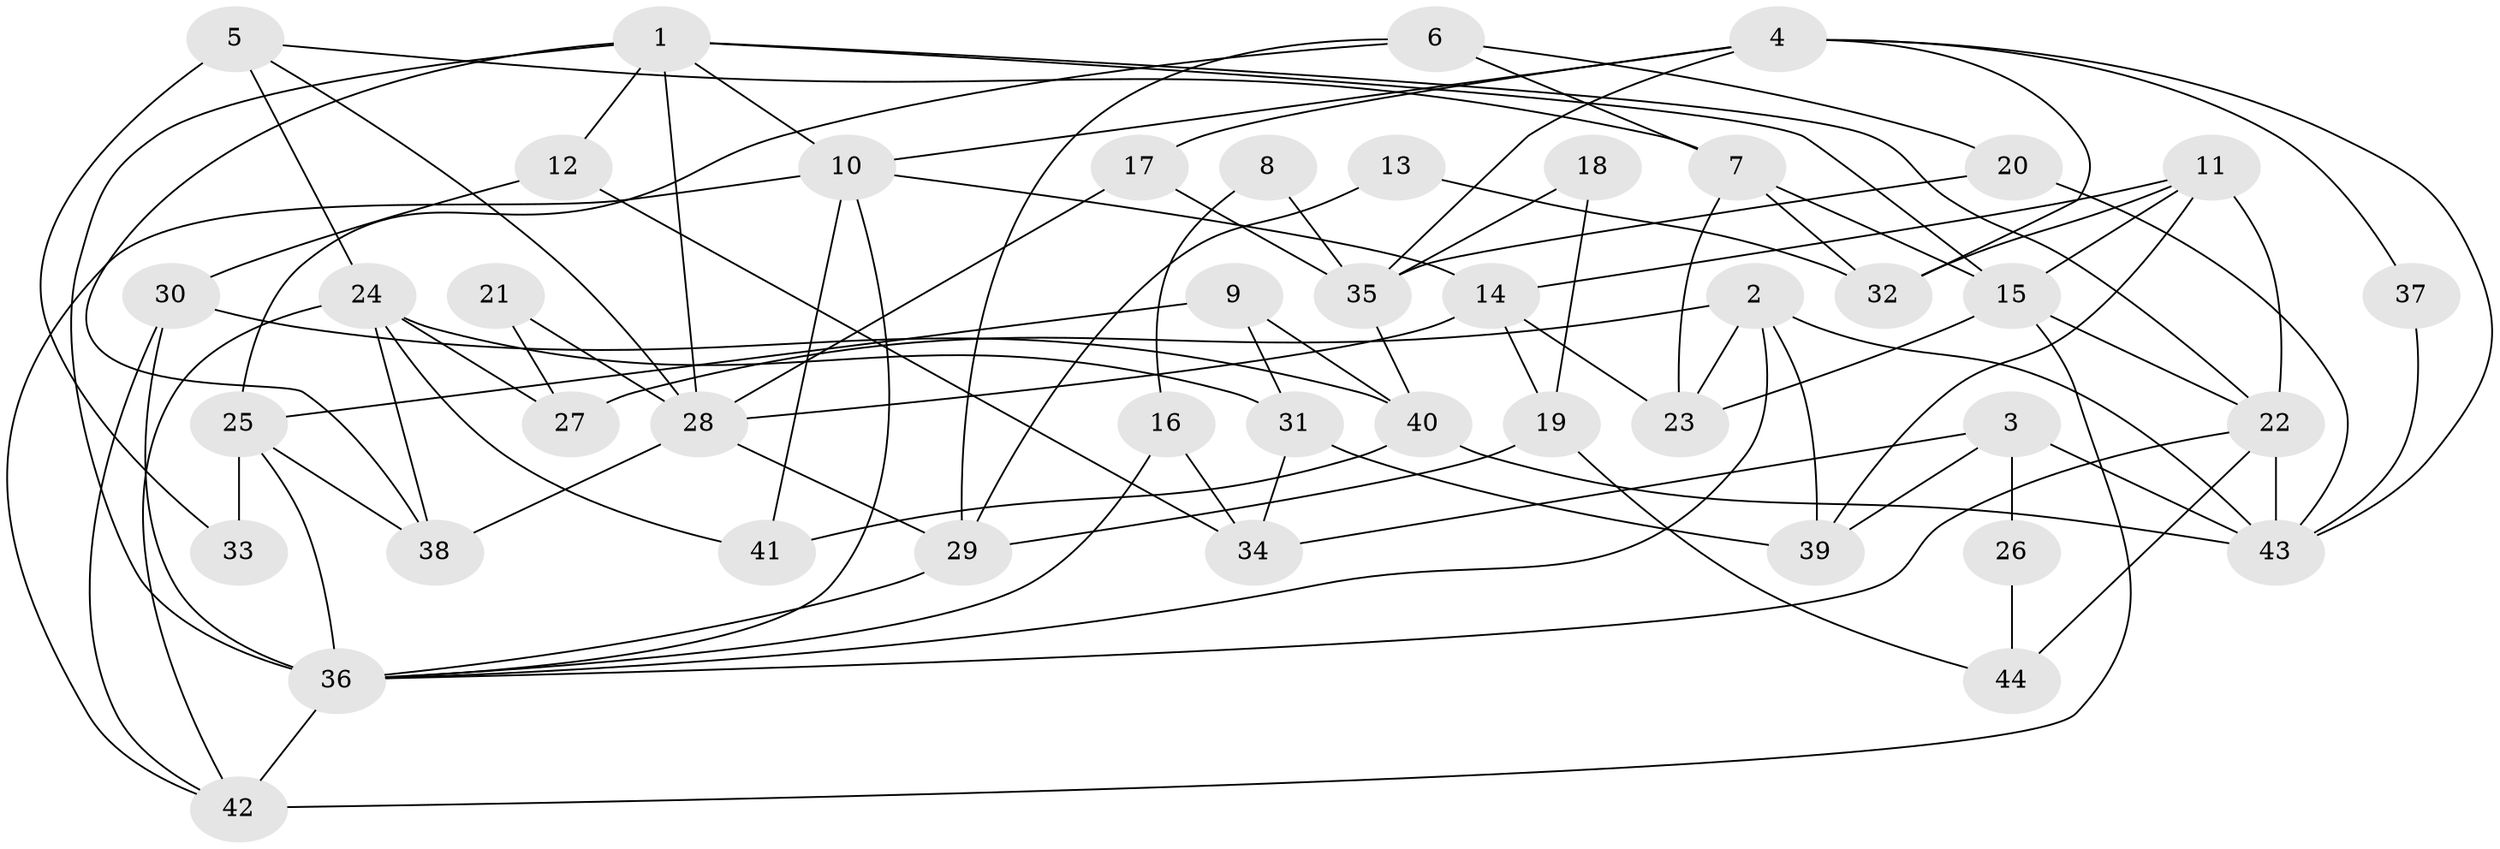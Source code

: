 // original degree distribution, {2: 0.14516129032258066, 7: 0.06451612903225806, 6: 0.12903225806451613, 4: 0.27419354838709675, 5: 0.11290322580645161, 3: 0.27419354838709675}
// Generated by graph-tools (version 1.1) at 2025/37/03/04/25 23:37:06]
// undirected, 44 vertices, 94 edges
graph export_dot {
  node [color=gray90,style=filled];
  1;
  2;
  3;
  4;
  5;
  6;
  7;
  8;
  9;
  10;
  11;
  12;
  13;
  14;
  15;
  16;
  17;
  18;
  19;
  20;
  21;
  22;
  23;
  24;
  25;
  26;
  27;
  28;
  29;
  30;
  31;
  32;
  33;
  34;
  35;
  36;
  37;
  38;
  39;
  40;
  41;
  42;
  43;
  44;
  1 -- 10 [weight=1.0];
  1 -- 12 [weight=1.0];
  1 -- 15 [weight=1.0];
  1 -- 22 [weight=1.0];
  1 -- 28 [weight=1.0];
  1 -- 36 [weight=1.0];
  1 -- 38 [weight=1.0];
  2 -- 23 [weight=2.0];
  2 -- 27 [weight=1.0];
  2 -- 36 [weight=1.0];
  2 -- 39 [weight=1.0];
  2 -- 43 [weight=1.0];
  3 -- 26 [weight=1.0];
  3 -- 34 [weight=1.0];
  3 -- 39 [weight=1.0];
  3 -- 43 [weight=1.0];
  4 -- 10 [weight=1.0];
  4 -- 17 [weight=1.0];
  4 -- 32 [weight=1.0];
  4 -- 35 [weight=1.0];
  4 -- 37 [weight=1.0];
  4 -- 43 [weight=1.0];
  5 -- 7 [weight=1.0];
  5 -- 24 [weight=1.0];
  5 -- 28 [weight=1.0];
  5 -- 33 [weight=1.0];
  6 -- 7 [weight=1.0];
  6 -- 20 [weight=1.0];
  6 -- 25 [weight=1.0];
  6 -- 29 [weight=1.0];
  7 -- 15 [weight=2.0];
  7 -- 23 [weight=1.0];
  7 -- 32 [weight=1.0];
  8 -- 16 [weight=1.0];
  8 -- 35 [weight=2.0];
  9 -- 25 [weight=1.0];
  9 -- 31 [weight=1.0];
  9 -- 40 [weight=1.0];
  10 -- 14 [weight=1.0];
  10 -- 36 [weight=1.0];
  10 -- 41 [weight=1.0];
  10 -- 42 [weight=1.0];
  11 -- 14 [weight=1.0];
  11 -- 15 [weight=1.0];
  11 -- 22 [weight=1.0];
  11 -- 32 [weight=1.0];
  11 -- 39 [weight=2.0];
  12 -- 30 [weight=1.0];
  12 -- 34 [weight=1.0];
  13 -- 29 [weight=1.0];
  13 -- 32 [weight=1.0];
  14 -- 19 [weight=1.0];
  14 -- 23 [weight=1.0];
  14 -- 28 [weight=1.0];
  15 -- 22 [weight=1.0];
  15 -- 23 [weight=1.0];
  15 -- 42 [weight=1.0];
  16 -- 34 [weight=1.0];
  16 -- 36 [weight=1.0];
  17 -- 28 [weight=1.0];
  17 -- 35 [weight=1.0];
  18 -- 19 [weight=1.0];
  18 -- 35 [weight=1.0];
  19 -- 29 [weight=1.0];
  19 -- 44 [weight=1.0];
  20 -- 35 [weight=1.0];
  20 -- 43 [weight=1.0];
  21 -- 27 [weight=1.0];
  21 -- 28 [weight=1.0];
  22 -- 36 [weight=1.0];
  22 -- 43 [weight=1.0];
  22 -- 44 [weight=1.0];
  24 -- 27 [weight=3.0];
  24 -- 31 [weight=1.0];
  24 -- 38 [weight=1.0];
  24 -- 41 [weight=1.0];
  24 -- 42 [weight=1.0];
  25 -- 33 [weight=2.0];
  25 -- 36 [weight=2.0];
  25 -- 38 [weight=1.0];
  26 -- 44 [weight=1.0];
  28 -- 29 [weight=1.0];
  28 -- 38 [weight=1.0];
  29 -- 36 [weight=1.0];
  30 -- 36 [weight=1.0];
  30 -- 40 [weight=1.0];
  30 -- 42 [weight=1.0];
  31 -- 34 [weight=1.0];
  31 -- 39 [weight=1.0];
  35 -- 40 [weight=1.0];
  36 -- 42 [weight=2.0];
  37 -- 43 [weight=1.0];
  40 -- 41 [weight=1.0];
  40 -- 43 [weight=2.0];
}
